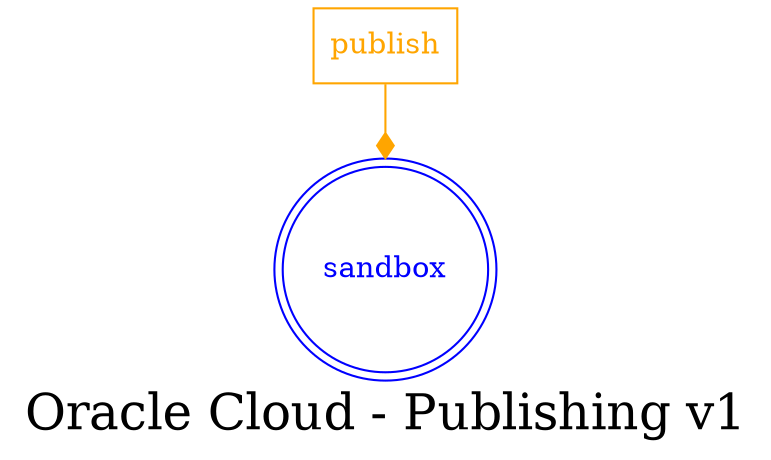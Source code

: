 digraph LexiconGraph {
graph[label="Oracle Cloud - Publishing v1", fontsize=24]
splines=true
"sandbox" [color=blue, fontcolor=blue, shape=doublecircle]
"publish" [color=orange, fontcolor=orange, shape=box]
"publish" -> "sandbox" [color=orange, fontcolor=orange, arrowhead=diamond, arrowtail=none]
}
